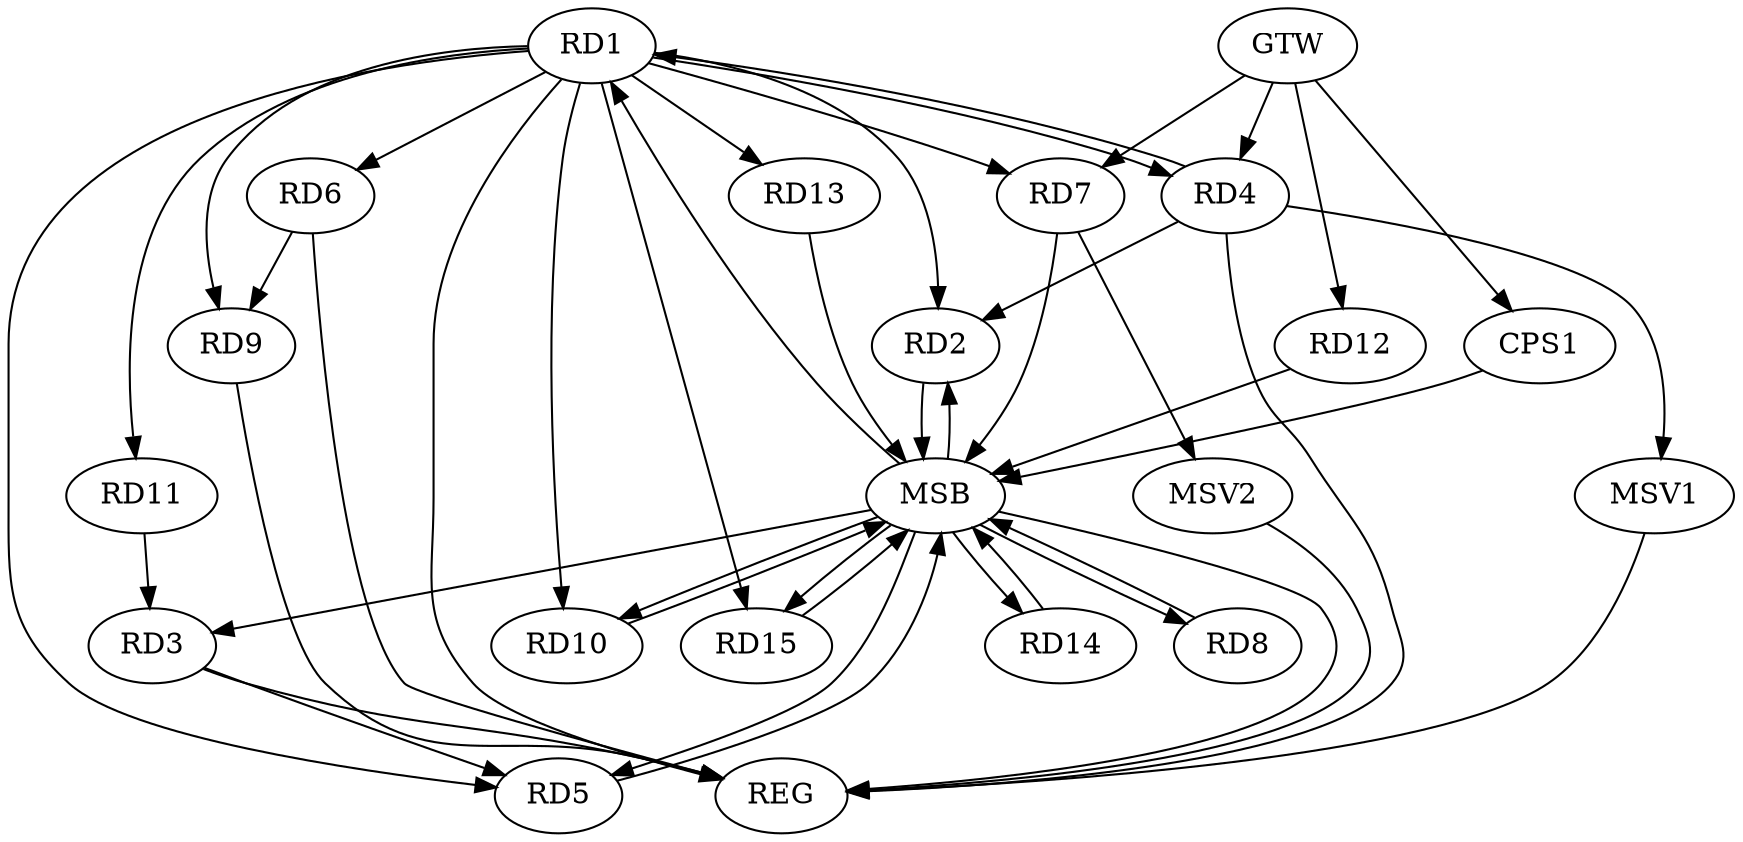 strict digraph G {
  RD1 [ label="RD1" ];
  RD2 [ label="RD2" ];
  RD3 [ label="RD3" ];
  RD4 [ label="RD4" ];
  RD5 [ label="RD5" ];
  RD6 [ label="RD6" ];
  RD7 [ label="RD7" ];
  RD8 [ label="RD8" ];
  RD9 [ label="RD9" ];
  RD10 [ label="RD10" ];
  RD11 [ label="RD11" ];
  RD12 [ label="RD12" ];
  RD13 [ label="RD13" ];
  RD14 [ label="RD14" ];
  RD15 [ label="RD15" ];
  CPS1 [ label="CPS1" ];
  GTW [ label="GTW" ];
  REG [ label="REG" ];
  MSB [ label="MSB" ];
  MSV1 [ label="MSV1" ];
  MSV2 [ label="MSV2" ];
  RD4 -> RD1;
  RD1 -> RD5;
  RD1 -> RD9;
  RD1 -> RD11;
  RD4 -> RD2;
  RD3 -> RD5;
  RD11 -> RD3;
  RD6 -> RD9;
  GTW -> RD4;
  GTW -> RD7;
  GTW -> RD12;
  GTW -> CPS1;
  RD1 -> REG;
  RD3 -> REG;
  RD4 -> REG;
  RD6 -> REG;
  RD9 -> REG;
  RD2 -> MSB;
  MSB -> RD8;
  MSB -> RD14;
  MSB -> REG;
  RD5 -> MSB;
  RD7 -> MSB;
  MSB -> RD1;
  MSB -> RD3;
  RD8 -> MSB;
  MSB -> RD2;
  RD10 -> MSB;
  RD12 -> MSB;
  RD13 -> MSB;
  MSB -> RD10;
  MSB -> RD15;
  RD14 -> MSB;
  RD15 -> MSB;
  CPS1 -> MSB;
  MSB -> RD5;
  RD1 -> RD13;
  RD1 -> RD4;
  RD1 -> RD6;
  RD1 -> RD10;
  RD1 -> RD7;
  RD1 -> RD2;
  RD1 -> RD15;
  RD4 -> MSV1;
  MSV1 -> REG;
  RD7 -> MSV2;
  MSV2 -> REG;
}
